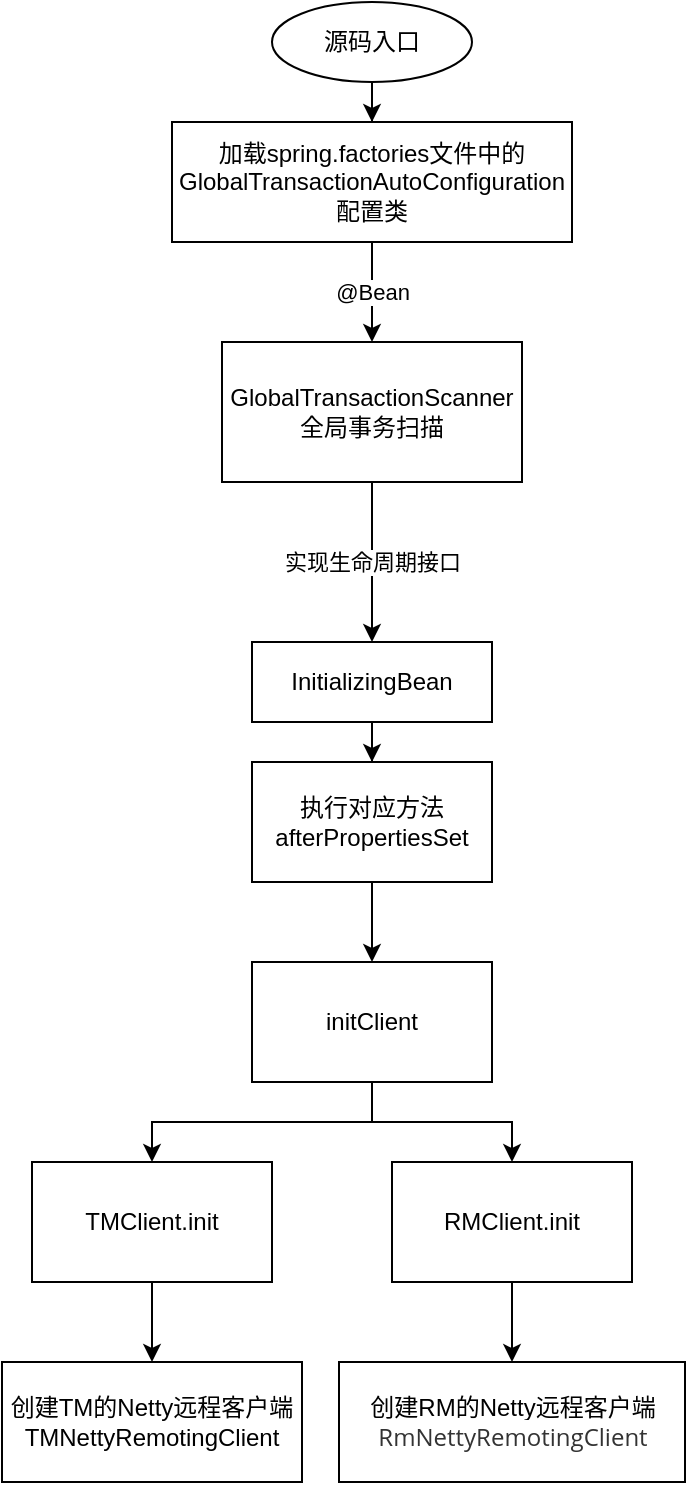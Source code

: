 <mxfile version="16.2.7" type="github">
  <diagram id="2GkdoWeLC6AMlJ0hPWRP" name="第 1 页">
    <mxGraphModel dx="782" dy="436" grid="1" gridSize="10" guides="1" tooltips="1" connect="1" arrows="1" fold="1" page="1" pageScale="1" pageWidth="827" pageHeight="1169" math="0" shadow="0">
      <root>
        <mxCell id="0" />
        <mxCell id="1" parent="0" />
        <mxCell id="bJAYaRsmpoxmMZURCrxh-3" value="" style="edgeStyle=orthogonalEdgeStyle;rounded=0;orthogonalLoop=1;jettySize=auto;html=1;" parent="1" source="bJAYaRsmpoxmMZURCrxh-1" target="bJAYaRsmpoxmMZURCrxh-2" edge="1">
          <mxGeometry relative="1" as="geometry" />
        </mxCell>
        <mxCell id="bJAYaRsmpoxmMZURCrxh-1" value="源码入口&lt;br&gt;" style="ellipse;whiteSpace=wrap;html=1;" parent="1" vertex="1">
          <mxGeometry x="220" y="10" width="100" height="40" as="geometry" />
        </mxCell>
        <mxCell id="bJAYaRsmpoxmMZURCrxh-5" value="@Bean" style="edgeStyle=orthogonalEdgeStyle;rounded=0;orthogonalLoop=1;jettySize=auto;html=1;" parent="1" source="bJAYaRsmpoxmMZURCrxh-2" target="bJAYaRsmpoxmMZURCrxh-4" edge="1">
          <mxGeometry relative="1" as="geometry" />
        </mxCell>
        <mxCell id="bJAYaRsmpoxmMZURCrxh-2" value="加载spring.factories文件中的&lt;br&gt;GlobalTransactionAutoConfiguration配置类" style="whiteSpace=wrap;html=1;" parent="1" vertex="1">
          <mxGeometry x="170" y="70" width="200" height="60" as="geometry" />
        </mxCell>
        <mxCell id="bJAYaRsmpoxmMZURCrxh-7" value="实现生命周期接口" style="edgeStyle=orthogonalEdgeStyle;rounded=0;orthogonalLoop=1;jettySize=auto;html=1;" parent="1" source="bJAYaRsmpoxmMZURCrxh-4" target="bJAYaRsmpoxmMZURCrxh-6" edge="1">
          <mxGeometry relative="1" as="geometry" />
        </mxCell>
        <mxCell id="bJAYaRsmpoxmMZURCrxh-4" value="GlobalTransactionScanner全局事务扫描" style="whiteSpace=wrap;html=1;" parent="1" vertex="1">
          <mxGeometry x="195" y="180" width="150" height="70" as="geometry" />
        </mxCell>
        <mxCell id="bJAYaRsmpoxmMZURCrxh-11" value="" style="edgeStyle=orthogonalEdgeStyle;rounded=0;orthogonalLoop=1;jettySize=auto;html=1;" parent="1" source="bJAYaRsmpoxmMZURCrxh-6" target="bJAYaRsmpoxmMZURCrxh-10" edge="1">
          <mxGeometry relative="1" as="geometry" />
        </mxCell>
        <mxCell id="bJAYaRsmpoxmMZURCrxh-6" value="InitializingBean" style="whiteSpace=wrap;html=1;" parent="1" vertex="1">
          <mxGeometry x="210" y="330" width="120" height="40" as="geometry" />
        </mxCell>
        <mxCell id="oOwQKuBCiQTcTqmvQhUo-2" value="" style="edgeStyle=orthogonalEdgeStyle;rounded=0;orthogonalLoop=1;jettySize=auto;html=1;" edge="1" parent="1" source="bJAYaRsmpoxmMZURCrxh-10" target="oOwQKuBCiQTcTqmvQhUo-1">
          <mxGeometry relative="1" as="geometry" />
        </mxCell>
        <mxCell id="bJAYaRsmpoxmMZURCrxh-10" value="执行对应方法&lt;br&gt;afterPropertiesSet" style="whiteSpace=wrap;html=1;" parent="1" vertex="1">
          <mxGeometry x="210" y="390" width="120" height="60" as="geometry" />
        </mxCell>
        <mxCell id="oOwQKuBCiQTcTqmvQhUo-4" value="" style="edgeStyle=orthogonalEdgeStyle;rounded=0;orthogonalLoop=1;jettySize=auto;html=1;" edge="1" parent="1" source="oOwQKuBCiQTcTqmvQhUo-1" target="oOwQKuBCiQTcTqmvQhUo-3">
          <mxGeometry relative="1" as="geometry" />
        </mxCell>
        <mxCell id="oOwQKuBCiQTcTqmvQhUo-6" value="" style="edgeStyle=orthogonalEdgeStyle;rounded=0;orthogonalLoop=1;jettySize=auto;html=1;" edge="1" parent="1" source="oOwQKuBCiQTcTqmvQhUo-1" target="oOwQKuBCiQTcTqmvQhUo-5">
          <mxGeometry relative="1" as="geometry" />
        </mxCell>
        <mxCell id="oOwQKuBCiQTcTqmvQhUo-1" value="initClient" style="whiteSpace=wrap;html=1;" vertex="1" parent="1">
          <mxGeometry x="210" y="490" width="120" height="60" as="geometry" />
        </mxCell>
        <mxCell id="oOwQKuBCiQTcTqmvQhUo-10" value="" style="edgeStyle=orthogonalEdgeStyle;rounded=0;orthogonalLoop=1;jettySize=auto;html=1;" edge="1" parent="1" source="oOwQKuBCiQTcTqmvQhUo-3" target="oOwQKuBCiQTcTqmvQhUo-9">
          <mxGeometry relative="1" as="geometry" />
        </mxCell>
        <mxCell id="oOwQKuBCiQTcTqmvQhUo-3" value="RMClient.init" style="whiteSpace=wrap;html=1;" vertex="1" parent="1">
          <mxGeometry x="280" y="590" width="120" height="60" as="geometry" />
        </mxCell>
        <mxCell id="oOwQKuBCiQTcTqmvQhUo-8" value="" style="edgeStyle=orthogonalEdgeStyle;rounded=0;orthogonalLoop=1;jettySize=auto;html=1;" edge="1" parent="1" source="oOwQKuBCiQTcTqmvQhUo-5" target="oOwQKuBCiQTcTqmvQhUo-7">
          <mxGeometry relative="1" as="geometry" />
        </mxCell>
        <mxCell id="oOwQKuBCiQTcTqmvQhUo-5" value="TMClient.init" style="whiteSpace=wrap;html=1;" vertex="1" parent="1">
          <mxGeometry x="100" y="590" width="120" height="60" as="geometry" />
        </mxCell>
        <mxCell id="oOwQKuBCiQTcTqmvQhUo-7" value="创建TM的Netty远程客户端&lt;br&gt;TMNettyRemotingClient&lt;br&gt;" style="whiteSpace=wrap;html=1;" vertex="1" parent="1">
          <mxGeometry x="85" y="690" width="150" height="60" as="geometry" />
        </mxCell>
        <mxCell id="oOwQKuBCiQTcTqmvQhUo-9" value="&lt;font style=&quot;font-size: 12px&quot;&gt;创建RM的Netty远程客户端&lt;br&gt;&lt;span style=&quot;color: rgb(51 , 51 , 51) ; font-family: &amp;#34;open sans&amp;#34; , &amp;#34;clear sans&amp;#34; , &amp;#34;helvetica neue&amp;#34; , &amp;#34;helvetica&amp;#34; , &amp;#34;arial&amp;#34; , sans-serif ; background-color: rgb(255 , 255 , 255)&quot;&gt;RmNettyRemotingClient&lt;/span&gt;&lt;/font&gt;" style="whiteSpace=wrap;html=1;" vertex="1" parent="1">
          <mxGeometry x="253.5" y="690" width="173" height="60" as="geometry" />
        </mxCell>
      </root>
    </mxGraphModel>
  </diagram>
</mxfile>
